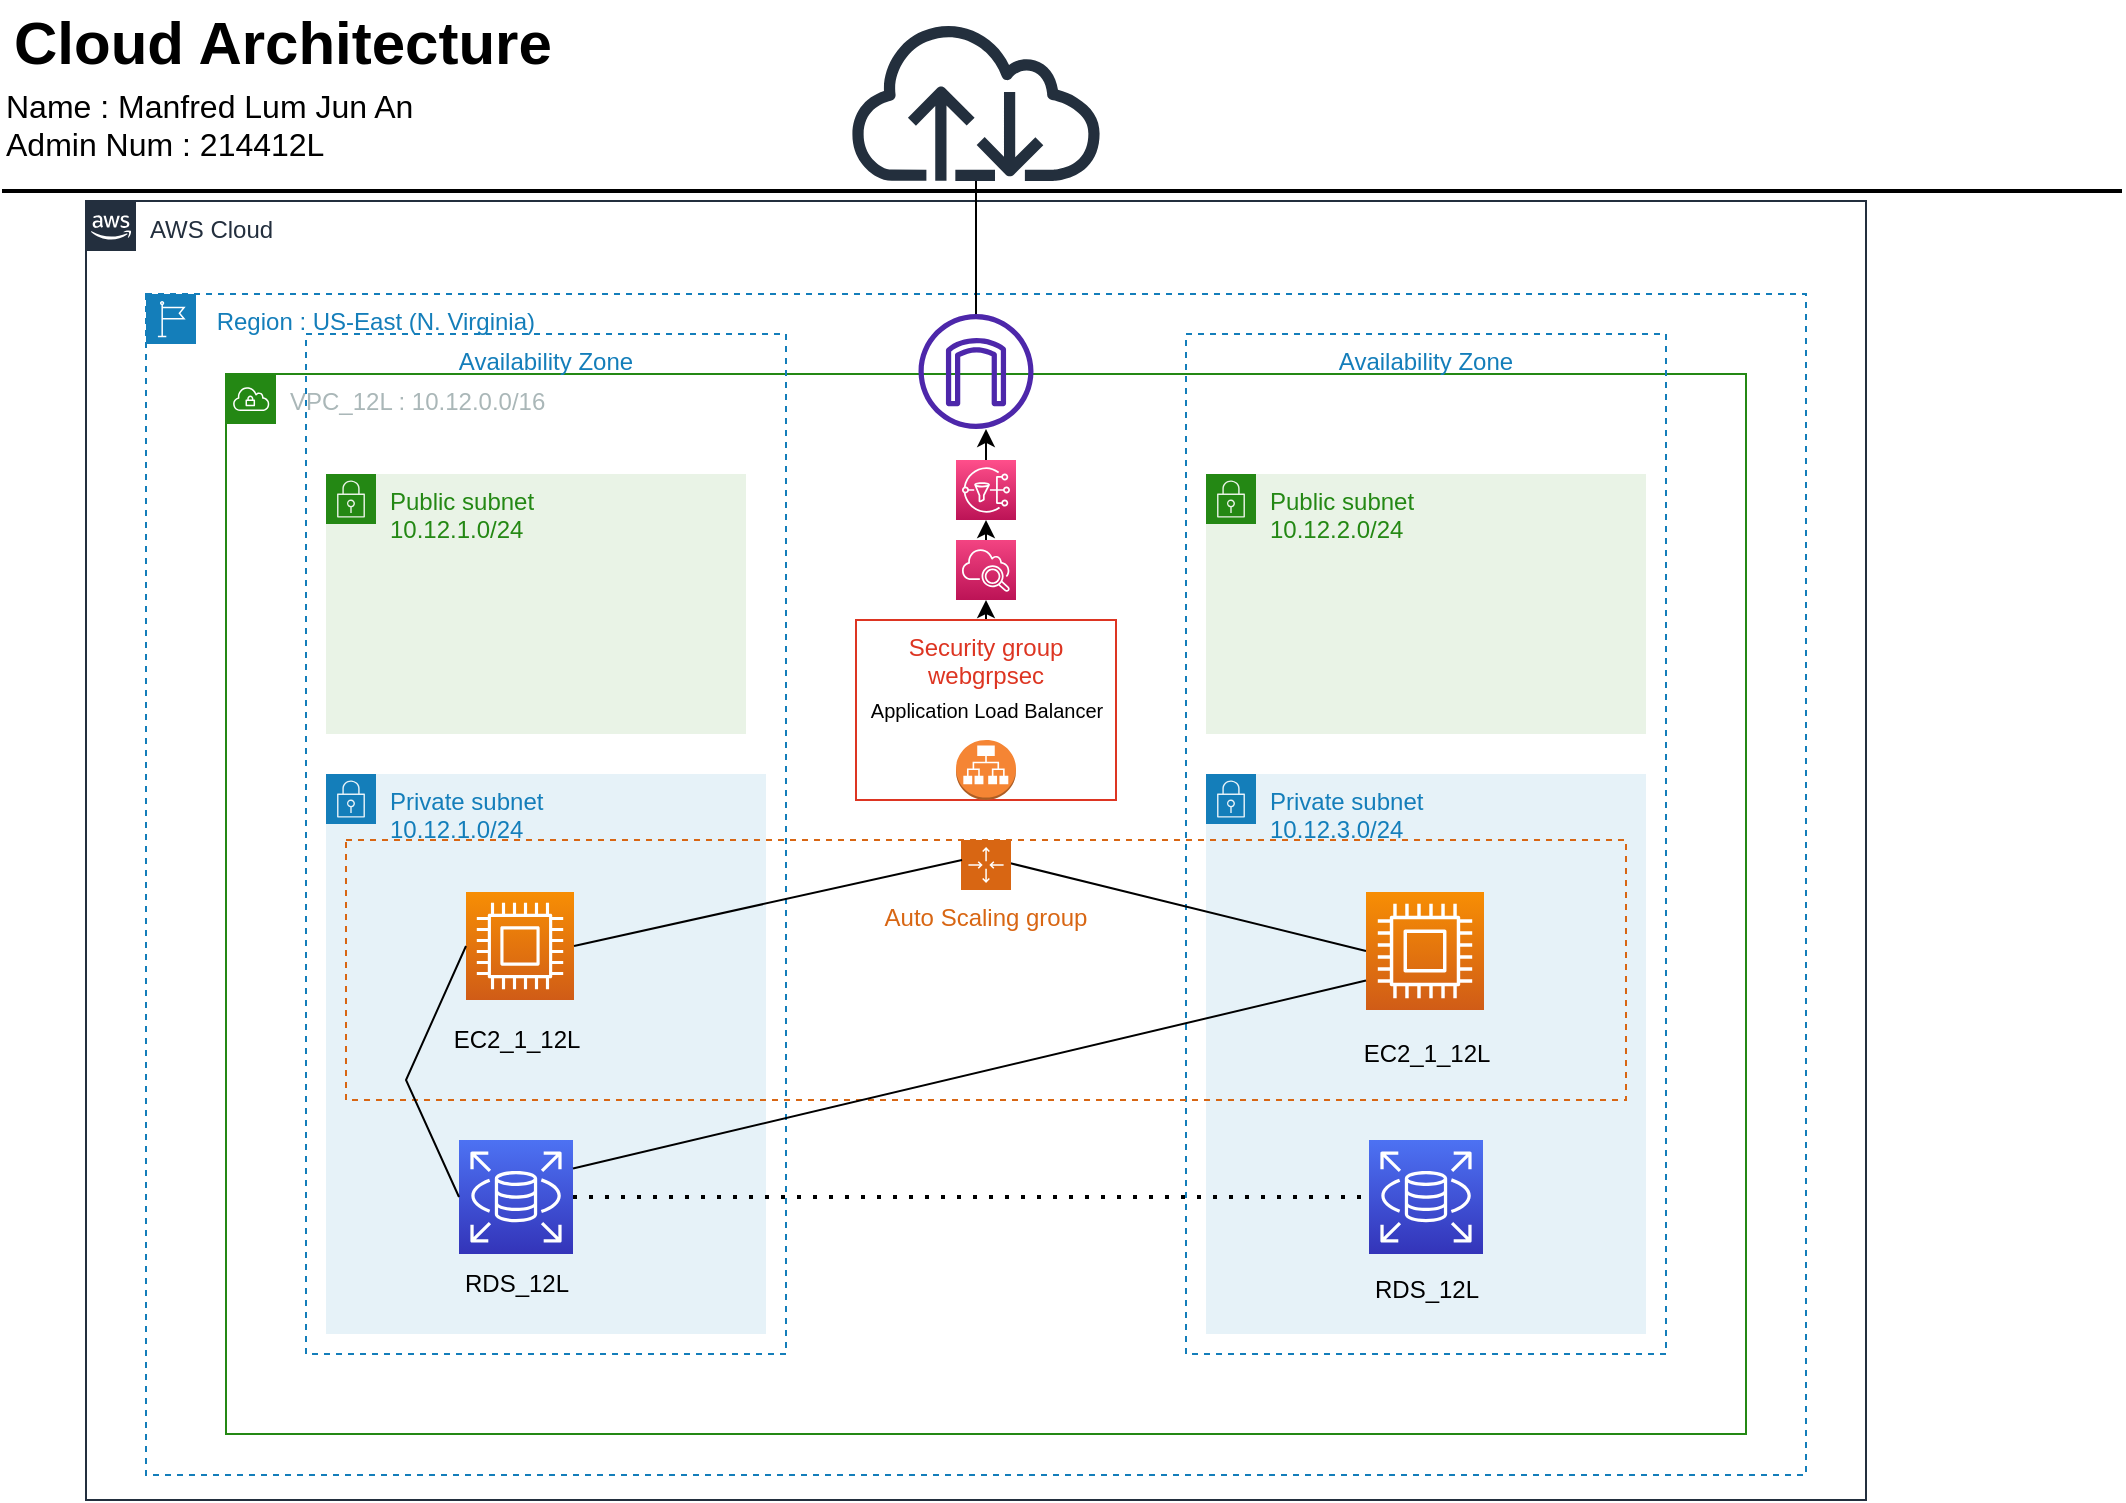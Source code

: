 <mxfile version="20.8.20" type="github">
  <diagram id="Ht1M8jgEwFfnCIfOTk4-" name="Page-1">
    <mxGraphModel dx="1289" dy="835" grid="1" gridSize="10" guides="1" tooltips="1" connect="1" arrows="1" fold="1" page="1" pageScale="1" pageWidth="827" pageHeight="1169" math="0" shadow="0">
      <root>
        <mxCell id="0" />
        <mxCell id="1" parent="0" />
        <mxCell id="UEzPUAAOIrF-is8g5C7q-2" value="AWS Cloud" style="points=[[0,0],[0.25,0],[0.5,0],[0.75,0],[1,0],[1,0.25],[1,0.5],[1,0.75],[1,1],[0.75,1],[0.5,1],[0.25,1],[0,1],[0,0.75],[0,0.5],[0,0.25]];outlineConnect=0;gradientColor=none;html=1;whiteSpace=wrap;fontSize=12;fontStyle=0;shape=mxgraph.aws4.group;grIcon=mxgraph.aws4.group_aws_cloud_alt;strokeColor=#232F3E;fillColor=none;verticalAlign=top;align=left;spacingLeft=30;fontColor=#232F3E;dashed=0;container=1;pointerEvents=0;collapsible=0;recursiveResize=0;" parent="1" vertex="1">
          <mxGeometry x="50" y="150.5" width="890" height="649.5" as="geometry" />
        </mxCell>
        <mxCell id="lWacp6Ve3q58CCviGvI0-3" value="&amp;nbsp;Region : US-East (N. Virginia)" style="points=[[0,0],[0.25,0],[0.5,0],[0.75,0],[1,0],[1,0.25],[1,0.5],[1,0.75],[1,1],[0.75,1],[0.5,1],[0.25,1],[0,1],[0,0.75],[0,0.5],[0,0.25]];outlineConnect=0;gradientColor=none;html=1;whiteSpace=wrap;fontSize=12;fontStyle=0;container=1;pointerEvents=0;collapsible=0;recursiveResize=0;shape=mxgraph.aws4.group;grIcon=mxgraph.aws4.group_region;strokeColor=#147EBA;fillColor=none;verticalAlign=top;align=left;spacingLeft=30;fontColor=#147EBA;dashed=1;" vertex="1" parent="UEzPUAAOIrF-is8g5C7q-2">
          <mxGeometry x="30" y="46.5" width="830" height="590.5" as="geometry" />
        </mxCell>
        <mxCell id="lWacp6Ve3q58CCviGvI0-1" value="VPC_12L : 10.12.0.0/16" style="points=[[0,0],[0.25,0],[0.5,0],[0.75,0],[1,0],[1,0.25],[1,0.5],[1,0.75],[1,1],[0.75,1],[0.5,1],[0.25,1],[0,1],[0,0.75],[0,0.5],[0,0.25]];outlineConnect=0;gradientColor=none;html=1;whiteSpace=wrap;fontSize=12;fontStyle=0;container=1;pointerEvents=0;collapsible=0;recursiveResize=0;shape=mxgraph.aws4.group;grIcon=mxgraph.aws4.group_vpc;strokeColor=#248814;fillColor=none;verticalAlign=top;align=left;spacingLeft=30;fontColor=#AAB7B8;dashed=0;" vertex="1" parent="lWacp6Ve3q58CCviGvI0-3">
          <mxGeometry x="40" y="40" width="760" height="530" as="geometry" />
        </mxCell>
        <mxCell id="lWacp6Ve3q58CCviGvI0-5" value="Availability Zone" style="fillColor=none;strokeColor=#147EBA;dashed=1;verticalAlign=top;fontStyle=0;fontColor=#147EBA;" vertex="1" parent="lWacp6Ve3q58CCviGvI0-1">
          <mxGeometry x="40" y="-20" width="240" height="510" as="geometry" />
        </mxCell>
        <mxCell id="lWacp6Ve3q58CCviGvI0-4" value="Availability Zone" style="fillColor=none;strokeColor=#147EBA;dashed=1;verticalAlign=top;fontStyle=0;fontColor=#147EBA;" vertex="1" parent="lWacp6Ve3q58CCviGvI0-1">
          <mxGeometry x="480" y="-20" width="240" height="510" as="geometry" />
        </mxCell>
        <mxCell id="lWacp6Ve3q58CCviGvI0-9" value="Private subnet&lt;br&gt;10.12.1.0/24" style="points=[[0,0],[0.25,0],[0.5,0],[0.75,0],[1,0],[1,0.25],[1,0.5],[1,0.75],[1,1],[0.75,1],[0.5,1],[0.25,1],[0,1],[0,0.75],[0,0.5],[0,0.25]];outlineConnect=0;gradientColor=none;html=1;whiteSpace=wrap;fontSize=12;fontStyle=0;container=1;pointerEvents=0;collapsible=0;recursiveResize=0;shape=mxgraph.aws4.group;grIcon=mxgraph.aws4.group_security_group;grStroke=0;strokeColor=#147EBA;fillColor=#E6F2F8;verticalAlign=top;align=left;spacingLeft=30;fontColor=#147EBA;dashed=0;" vertex="1" parent="lWacp6Ve3q58CCviGvI0-1">
          <mxGeometry x="50" y="200" width="220" height="280" as="geometry" />
        </mxCell>
        <mxCell id="lWacp6Ve3q58CCviGvI0-19" value="" style="sketch=0;points=[[0,0,0],[0.25,0,0],[0.5,0,0],[0.75,0,0],[1,0,0],[0,1,0],[0.25,1,0],[0.5,1,0],[0.75,1,0],[1,1,0],[0,0.25,0],[0,0.5,0],[0,0.75,0],[1,0.25,0],[1,0.5,0],[1,0.75,0]];outlineConnect=0;fontColor=#232F3E;gradientColor=#4D72F3;gradientDirection=north;fillColor=#3334B9;strokeColor=#ffffff;dashed=0;verticalLabelPosition=bottom;verticalAlign=top;align=center;html=1;fontSize=12;fontStyle=0;aspect=fixed;shape=mxgraph.aws4.resourceIcon;resIcon=mxgraph.aws4.rds;" vertex="1" parent="lWacp6Ve3q58CCviGvI0-9">
          <mxGeometry x="66.5" y="183" width="57" height="57" as="geometry" />
        </mxCell>
        <mxCell id="lWacp6Ve3q58CCviGvI0-22" value="RDS_12L" style="text;html=1;align=center;verticalAlign=middle;resizable=0;points=[];autosize=1;strokeColor=none;fillColor=none;" vertex="1" parent="lWacp6Ve3q58CCviGvI0-9">
          <mxGeometry x="55" y="240" width="80" height="30" as="geometry" />
        </mxCell>
        <mxCell id="lWacp6Ve3q58CCviGvI0-8" value="Public subnet&lt;br&gt;10.12.1.0/24" style="points=[[0,0],[0.25,0],[0.5,0],[0.75,0],[1,0],[1,0.25],[1,0.5],[1,0.75],[1,1],[0.75,1],[0.5,1],[0.25,1],[0,1],[0,0.75],[0,0.5],[0,0.25]];outlineConnect=0;gradientColor=none;html=1;whiteSpace=wrap;fontSize=12;fontStyle=0;container=1;pointerEvents=0;collapsible=0;recursiveResize=0;shape=mxgraph.aws4.group;grIcon=mxgraph.aws4.group_security_group;grStroke=0;strokeColor=#248814;fillColor=#E9F3E6;verticalAlign=top;align=left;spacingLeft=30;fontColor=#248814;dashed=0;" vertex="1" parent="lWacp6Ve3q58CCviGvI0-1">
          <mxGeometry x="50" y="50" width="210" height="130" as="geometry" />
        </mxCell>
        <mxCell id="lWacp6Ve3q58CCviGvI0-7" value="Private subnet&lt;br&gt;10.12.3.0/24" style="points=[[0,0],[0.25,0],[0.5,0],[0.75,0],[1,0],[1,0.25],[1,0.5],[1,0.75],[1,1],[0.75,1],[0.5,1],[0.25,1],[0,1],[0,0.75],[0,0.5],[0,0.25]];outlineConnect=0;gradientColor=none;html=1;whiteSpace=wrap;fontSize=12;fontStyle=0;container=1;pointerEvents=0;collapsible=0;recursiveResize=0;shape=mxgraph.aws4.group;grIcon=mxgraph.aws4.group_security_group;grStroke=0;strokeColor=#147EBA;fillColor=#E6F2F8;verticalAlign=top;align=left;spacingLeft=30;fontColor=#147EBA;dashed=0;" vertex="1" parent="lWacp6Ve3q58CCviGvI0-1">
          <mxGeometry x="490" y="200" width="220" height="280" as="geometry" />
        </mxCell>
        <mxCell id="lWacp6Ve3q58CCviGvI0-21" value="" style="sketch=0;points=[[0,0,0],[0.25,0,0],[0.5,0,0],[0.75,0,0],[1,0,0],[0,1,0],[0.25,1,0],[0.5,1,0],[0.75,1,0],[1,1,0],[0,0.25,0],[0,0.5,0],[0,0.75,0],[1,0.25,0],[1,0.5,0],[1,0.75,0]];outlineConnect=0;fontColor=#232F3E;gradientColor=#4D72F3;gradientDirection=north;fillColor=#3334B9;strokeColor=#ffffff;dashed=0;verticalLabelPosition=bottom;verticalAlign=top;align=center;html=1;fontSize=12;fontStyle=0;aspect=fixed;shape=mxgraph.aws4.resourceIcon;resIcon=mxgraph.aws4.rds;" vertex="1" parent="lWacp6Ve3q58CCviGvI0-7">
          <mxGeometry x="81.5" y="183" width="57" height="57" as="geometry" />
        </mxCell>
        <mxCell id="lWacp6Ve3q58CCviGvI0-41" value="" style="endArrow=none;html=1;rounded=0;fontSize=10;exitX=1;exitY=0.5;exitDx=0;exitDy=0;exitPerimeter=0;entryX=0;entryY=0.5;entryDx=0;entryDy=0;entryPerimeter=0;" edge="1" parent="lWacp6Ve3q58CCviGvI0-7" target="lWacp6Ve3q58CCviGvI0-16">
          <mxGeometry width="50" height="50" relative="1" as="geometry">
            <mxPoint x="-98.25" y="44.5" as="sourcePoint" />
            <mxPoint x="95.75" y="1.5" as="targetPoint" />
          </mxGeometry>
        </mxCell>
        <mxCell id="lWacp6Ve3q58CCviGvI0-10" value="Public subnet&lt;br&gt;10.12.2.0/24" style="points=[[0,0],[0.25,0],[0.5,0],[0.75,0],[1,0],[1,0.25],[1,0.5],[1,0.75],[1,1],[0.75,1],[0.5,1],[0.25,1],[0,1],[0,0.75],[0,0.5],[0,0.25]];outlineConnect=0;gradientColor=none;html=1;whiteSpace=wrap;fontSize=12;fontStyle=0;container=1;pointerEvents=0;collapsible=0;recursiveResize=0;shape=mxgraph.aws4.group;grIcon=mxgraph.aws4.group_security_group;grStroke=0;strokeColor=#248814;fillColor=#E9F3E6;verticalAlign=top;align=left;spacingLeft=30;fontColor=#248814;dashed=0;" vertex="1" parent="lWacp6Ve3q58CCviGvI0-1">
          <mxGeometry x="490" y="50" width="220" height="130" as="geometry" />
        </mxCell>
        <mxCell id="lWacp6Ve3q58CCviGvI0-14" value="Auto Scaling group" style="points=[[0,0],[0.25,0],[0.5,0],[0.75,0],[1,0],[1,0.25],[1,0.5],[1,0.75],[1,1],[0.75,1],[0.5,1],[0.25,1],[0,1],[0,0.75],[0,0.5],[0,0.25]];outlineConnect=0;gradientColor=none;html=1;whiteSpace=wrap;fontSize=12;fontStyle=0;container=1;pointerEvents=0;collapsible=0;recursiveResize=0;shape=mxgraph.aws4.groupCenter;grIcon=mxgraph.aws4.group_auto_scaling_group;grStroke=1;strokeColor=#D86613;fillColor=none;verticalAlign=top;align=center;fontColor=#D86613;dashed=1;spacingTop=25;" vertex="1" parent="lWacp6Ve3q58CCviGvI0-1">
          <mxGeometry x="60" y="233" width="640" height="130" as="geometry" />
        </mxCell>
        <mxCell id="lWacp6Ve3q58CCviGvI0-15" value="" style="sketch=0;points=[[0,0,0],[0.25,0,0],[0.5,0,0],[0.75,0,0],[1,0,0],[0,1,0],[0.25,1,0],[0.5,1,0],[0.75,1,0],[1,1,0],[0,0.25,0],[0,0.5,0],[0,0.75,0],[1,0.25,0],[1,0.5,0],[1,0.75,0]];outlineConnect=0;fontColor=#232F3E;gradientColor=#F78E04;gradientDirection=north;fillColor=#D05C17;strokeColor=#ffffff;dashed=0;verticalLabelPosition=bottom;verticalAlign=top;align=center;html=1;fontSize=12;fontStyle=0;aspect=fixed;shape=mxgraph.aws4.resourceIcon;resIcon=mxgraph.aws4.compute;" vertex="1" parent="lWacp6Ve3q58CCviGvI0-14">
          <mxGeometry x="60" y="26" width="54" height="54" as="geometry" />
        </mxCell>
        <mxCell id="lWacp6Ve3q58CCviGvI0-16" value="" style="sketch=0;points=[[0,0,0],[0.25,0,0],[0.5,0,0],[0.75,0,0],[1,0,0],[0,1,0],[0.25,1,0],[0.5,1,0],[0.75,1,0],[1,1,0],[0,0.25,0],[0,0.5,0],[0,0.75,0],[1,0.25,0],[1,0.5,0],[1,0.75,0]];outlineConnect=0;fontColor=#232F3E;gradientColor=#F78E04;gradientDirection=north;fillColor=#D05C17;strokeColor=#ffffff;dashed=0;verticalLabelPosition=bottom;verticalAlign=top;align=center;html=1;fontSize=12;fontStyle=0;aspect=fixed;shape=mxgraph.aws4.resourceIcon;resIcon=mxgraph.aws4.compute;" vertex="1" parent="lWacp6Ve3q58CCviGvI0-14">
          <mxGeometry x="510" y="26" width="59" height="59" as="geometry" />
        </mxCell>
        <mxCell id="lWacp6Ve3q58CCviGvI0-17" value="EC2_1_12L" style="text;html=1;align=center;verticalAlign=middle;resizable=0;points=[];autosize=1;strokeColor=none;fillColor=none;" vertex="1" parent="lWacp6Ve3q58CCviGvI0-14">
          <mxGeometry x="40" y="85" width="90" height="30" as="geometry" />
        </mxCell>
        <mxCell id="lWacp6Ve3q58CCviGvI0-40" value="" style="endArrow=none;html=1;rounded=0;fontSize=10;exitX=1;exitY=0.5;exitDx=0;exitDy=0;exitPerimeter=0;" edge="1" parent="lWacp6Ve3q58CCviGvI0-14" source="lWacp6Ve3q58CCviGvI0-15">
          <mxGeometry width="50" height="50" relative="1" as="geometry">
            <mxPoint x="258" y="60" as="sourcePoint" />
            <mxPoint x="308" y="10" as="targetPoint" />
          </mxGeometry>
        </mxCell>
        <mxCell id="lWacp6Ve3q58CCviGvI0-18" value="EC2_1_12L" style="text;html=1;align=center;verticalAlign=middle;resizable=0;points=[];autosize=1;strokeColor=none;fillColor=none;" vertex="1" parent="lWacp6Ve3q58CCviGvI0-1">
          <mxGeometry x="555" y="325" width="90" height="30" as="geometry" />
        </mxCell>
        <mxCell id="lWacp6Ve3q58CCviGvI0-23" value="RDS_12L" style="text;html=1;align=center;verticalAlign=middle;resizable=0;points=[];autosize=1;strokeColor=none;fillColor=none;" vertex="1" parent="lWacp6Ve3q58CCviGvI0-1">
          <mxGeometry x="560" y="443" width="80" height="30" as="geometry" />
        </mxCell>
        <mxCell id="lWacp6Ve3q58CCviGvI0-28" value="" style="endArrow=none;dashed=1;html=1;dashPattern=1 3;strokeWidth=2;rounded=0;exitX=1;exitY=0.5;exitDx=0;exitDy=0;exitPerimeter=0;" edge="1" parent="lWacp6Ve3q58CCviGvI0-1" source="lWacp6Ve3q58CCviGvI0-19" target="lWacp6Ve3q58CCviGvI0-21">
          <mxGeometry width="50" height="50" relative="1" as="geometry">
            <mxPoint x="190" y="413" as="sourcePoint" />
            <mxPoint x="230" y="373" as="targetPoint" />
          </mxGeometry>
        </mxCell>
        <mxCell id="lWacp6Ve3q58CCviGvI0-38" style="edgeStyle=orthogonalEdgeStyle;rounded=0;orthogonalLoop=1;jettySize=auto;html=1;exitX=0.5;exitY=0;exitDx=0;exitDy=0;exitPerimeter=0;entryX=0.5;entryY=1;entryDx=0;entryDy=0;entryPerimeter=0;fontSize=10;" edge="1" parent="lWacp6Ve3q58CCviGvI0-1" source="lWacp6Ve3q58CCviGvI0-31" target="lWacp6Ve3q58CCviGvI0-32">
          <mxGeometry relative="1" as="geometry" />
        </mxCell>
        <mxCell id="lWacp6Ve3q58CCviGvI0-31" value="" style="sketch=0;points=[[0,0,0],[0.25,0,0],[0.5,0,0],[0.75,0,0],[1,0,0],[0,1,0],[0.25,1,0],[0.5,1,0],[0.75,1,0],[1,1,0],[0,0.25,0],[0,0.5,0],[0,0.75,0],[1,0.25,0],[1,0.5,0],[1,0.75,0]];points=[[0,0,0],[0.25,0,0],[0.5,0,0],[0.75,0,0],[1,0,0],[0,1,0],[0.25,1,0],[0.5,1,0],[0.75,1,0],[1,1,0],[0,0.25,0],[0,0.5,0],[0,0.75,0],[1,0.25,0],[1,0.5,0],[1,0.75,0]];outlineConnect=0;fontColor=#232F3E;gradientColor=#F34482;gradientDirection=north;fillColor=#BC1356;strokeColor=#ffffff;dashed=0;verticalLabelPosition=bottom;verticalAlign=top;align=center;html=1;fontSize=12;fontStyle=0;aspect=fixed;shape=mxgraph.aws4.resourceIcon;resIcon=mxgraph.aws4.cloudwatch_2;" vertex="1" parent="lWacp6Ve3q58CCviGvI0-1">
          <mxGeometry x="365" y="83" width="30" height="30" as="geometry" />
        </mxCell>
        <mxCell id="lWacp6Ve3q58CCviGvI0-32" value="" style="sketch=0;points=[[0,0,0],[0.25,0,0],[0.5,0,0],[0.75,0,0],[1,0,0],[0,1,0],[0.25,1,0],[0.5,1,0],[0.75,1,0],[1,1,0],[0,0.25,0],[0,0.5,0],[0,0.75,0],[1,0.25,0],[1,0.5,0],[1,0.75,0]];outlineConnect=0;fontColor=#232F3E;gradientColor=#FF4F8B;gradientDirection=north;fillColor=#BC1356;strokeColor=#ffffff;dashed=0;verticalLabelPosition=bottom;verticalAlign=top;align=center;html=1;fontSize=12;fontStyle=0;aspect=fixed;shape=mxgraph.aws4.resourceIcon;resIcon=mxgraph.aws4.sns;" vertex="1" parent="lWacp6Ve3q58CCviGvI0-1">
          <mxGeometry x="365" y="43" width="30" height="30" as="geometry" />
        </mxCell>
        <mxCell id="lWacp6Ve3q58CCviGvI0-36" value="&lt;font style=&quot;font-size: 10px;&quot;&gt;Application Load Balancer&lt;/font&gt;" style="text;html=1;align=center;verticalAlign=middle;resizable=0;points=[];autosize=1;strokeColor=none;fillColor=none;" vertex="1" parent="lWacp6Ve3q58CCviGvI0-1">
          <mxGeometry x="310" y="153" width="140" height="30" as="geometry" />
        </mxCell>
        <mxCell id="lWacp6Ve3q58CCviGvI0-37" style="edgeStyle=orthogonalEdgeStyle;rounded=0;orthogonalLoop=1;jettySize=auto;html=1;exitX=0.5;exitY=0;exitDx=0;exitDy=0;entryX=0.5;entryY=1;entryDx=0;entryDy=0;entryPerimeter=0;fontSize=10;" edge="1" parent="lWacp6Ve3q58CCviGvI0-1" source="lWacp6Ve3q58CCviGvI0-34" target="lWacp6Ve3q58CCviGvI0-31">
          <mxGeometry relative="1" as="geometry" />
        </mxCell>
        <mxCell id="lWacp6Ve3q58CCviGvI0-34" value="Security group&#xa;webgrpsec" style="fillColor=none;strokeColor=#DD3522;verticalAlign=top;fontStyle=0;fontColor=#DD3522;" vertex="1" parent="lWacp6Ve3q58CCviGvI0-1">
          <mxGeometry x="315" y="123" width="130" height="90" as="geometry" />
        </mxCell>
        <mxCell id="lWacp6Ve3q58CCviGvI0-30" value="" style="outlineConnect=0;dashed=0;verticalLabelPosition=bottom;verticalAlign=top;align=center;html=1;shape=mxgraph.aws3.application_load_balancer;fillColor=#F58534;gradientColor=none;" vertex="1" parent="lWacp6Ve3q58CCviGvI0-1">
          <mxGeometry x="365" y="183" width="30" height="30" as="geometry" />
        </mxCell>
        <mxCell id="lWacp6Ve3q58CCviGvI0-42" value="" style="endArrow=none;html=1;rounded=0;fontSize=10;exitX=0;exitY=0.5;exitDx=0;exitDy=0;exitPerimeter=0;entryX=0;entryY=0.5;entryDx=0;entryDy=0;entryPerimeter=0;" edge="1" parent="lWacp6Ve3q58CCviGvI0-1" source="lWacp6Ve3q58CCviGvI0-19" target="lWacp6Ve3q58CCviGvI0-15">
          <mxGeometry width="50" height="50" relative="1" as="geometry">
            <mxPoint x="70" y="333" as="sourcePoint" />
            <mxPoint x="120" y="293" as="targetPoint" />
            <Array as="points">
              <mxPoint x="90" y="353" />
            </Array>
          </mxGeometry>
        </mxCell>
        <mxCell id="lWacp6Ve3q58CCviGvI0-43" value="" style="endArrow=none;html=1;rounded=0;fontSize=10;entryX=0;entryY=0.75;entryDx=0;entryDy=0;entryPerimeter=0;exitX=1;exitY=0.25;exitDx=0;exitDy=0;exitPerimeter=0;" edge="1" parent="lWacp6Ve3q58CCviGvI0-1" source="lWacp6Ve3q58CCviGvI0-19" target="lWacp6Ve3q58CCviGvI0-16">
          <mxGeometry width="50" height="50" relative="1" as="geometry">
            <mxPoint x="176" y="400" as="sourcePoint" />
            <mxPoint x="226" y="350" as="targetPoint" />
          </mxGeometry>
        </mxCell>
        <mxCell id="lWacp6Ve3q58CCviGvI0-11" value="" style="sketch=0;outlineConnect=0;fontColor=#232F3E;gradientColor=none;fillColor=#4D27AA;strokeColor=none;dashed=0;verticalLabelPosition=bottom;verticalAlign=top;align=center;html=1;fontSize=12;fontStyle=0;aspect=fixed;pointerEvents=1;shape=mxgraph.aws4.internet_gateway;" vertex="1" parent="lWacp6Ve3q58CCviGvI0-3">
          <mxGeometry x="386.25" y="10" width="57.5" height="57.5" as="geometry" />
        </mxCell>
        <mxCell id="lWacp6Ve3q58CCviGvI0-39" style="edgeStyle=orthogonalEdgeStyle;rounded=0;orthogonalLoop=1;jettySize=auto;html=1;exitX=0.5;exitY=0;exitDx=0;exitDy=0;exitPerimeter=0;fontSize=10;" edge="1" parent="lWacp6Ve3q58CCviGvI0-3" source="lWacp6Ve3q58CCviGvI0-32" target="lWacp6Ve3q58CCviGvI0-11">
          <mxGeometry relative="1" as="geometry">
            <Array as="points">
              <mxPoint x="420" y="63" />
              <mxPoint x="420" y="63" />
            </Array>
          </mxGeometry>
        </mxCell>
        <mxCell id="-QjtrjUzRDEMRZ5MF8oH-47" value="Cloud Architecture" style="text;html=1;resizable=0;points=[];autosize=1;align=left;verticalAlign=top;spacingTop=-4;fontSize=30;fontStyle=1" parent="1" vertex="1">
          <mxGeometry x="11.5" y="50.5" width="290" height="40" as="geometry" />
        </mxCell>
        <mxCell id="-QjtrjUzRDEMRZ5MF8oH-48" value="Name : Manfred Lum Jun An&lt;br&gt;Admin Num : 214412L" style="text;html=1;resizable=0;points=[];autosize=1;align=left;verticalAlign=top;spacingTop=-4;fontSize=16" parent="1" vertex="1">
          <mxGeometry x="8" y="90.5" width="230" height="50" as="geometry" />
        </mxCell>
        <mxCell id="SCVMTBWpLvtzJIhz15lM-1" value="" style="line;strokeWidth=2;html=1;fontSize=14;" parent="1" vertex="1">
          <mxGeometry x="8" y="140.5" width="1060" height="10" as="geometry" />
        </mxCell>
        <mxCell id="lWacp6Ve3q58CCviGvI0-12" value="" style="sketch=0;outlineConnect=0;fontColor=#232F3E;gradientColor=none;fillColor=#232F3D;strokeColor=none;dashed=0;verticalLabelPosition=bottom;verticalAlign=top;align=center;html=1;fontSize=12;fontStyle=0;aspect=fixed;pointerEvents=1;shape=mxgraph.aws4.internet;" vertex="1" parent="1">
          <mxGeometry x="430" y="60.5" width="130" height="80" as="geometry" />
        </mxCell>
        <mxCell id="lWacp6Ve3q58CCviGvI0-13" value="" style="endArrow=none;html=1;rounded=0;" edge="1" parent="1" source="lWacp6Ve3q58CCviGvI0-11" target="lWacp6Ve3q58CCviGvI0-12">
          <mxGeometry width="50" height="50" relative="1" as="geometry">
            <mxPoint x="490" y="220" as="sourcePoint" />
            <mxPoint x="490" y="190" as="targetPoint" />
          </mxGeometry>
        </mxCell>
      </root>
    </mxGraphModel>
  </diagram>
</mxfile>
